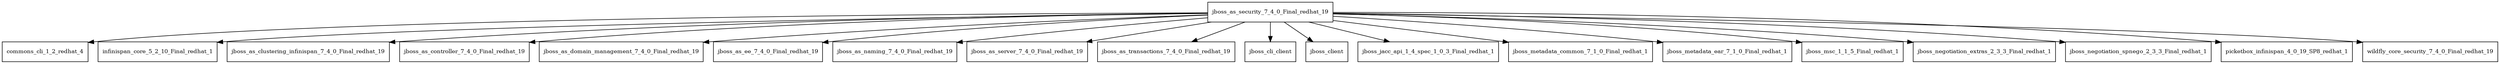 digraph jboss_as_security_7_4_0_Final_redhat_19_dependencies {
  node [shape = box, fontsize=10.0];
  jboss_as_security_7_4_0_Final_redhat_19 -> commons_cli_1_2_redhat_4;
  jboss_as_security_7_4_0_Final_redhat_19 -> infinispan_core_5_2_10_Final_redhat_1;
  jboss_as_security_7_4_0_Final_redhat_19 -> jboss_as_clustering_infinispan_7_4_0_Final_redhat_19;
  jboss_as_security_7_4_0_Final_redhat_19 -> jboss_as_controller_7_4_0_Final_redhat_19;
  jboss_as_security_7_4_0_Final_redhat_19 -> jboss_as_domain_management_7_4_0_Final_redhat_19;
  jboss_as_security_7_4_0_Final_redhat_19 -> jboss_as_ee_7_4_0_Final_redhat_19;
  jboss_as_security_7_4_0_Final_redhat_19 -> jboss_as_naming_7_4_0_Final_redhat_19;
  jboss_as_security_7_4_0_Final_redhat_19 -> jboss_as_server_7_4_0_Final_redhat_19;
  jboss_as_security_7_4_0_Final_redhat_19 -> jboss_as_transactions_7_4_0_Final_redhat_19;
  jboss_as_security_7_4_0_Final_redhat_19 -> jboss_cli_client;
  jboss_as_security_7_4_0_Final_redhat_19 -> jboss_client;
  jboss_as_security_7_4_0_Final_redhat_19 -> jboss_jacc_api_1_4_spec_1_0_3_Final_redhat_1;
  jboss_as_security_7_4_0_Final_redhat_19 -> jboss_metadata_common_7_1_0_Final_redhat_1;
  jboss_as_security_7_4_0_Final_redhat_19 -> jboss_metadata_ear_7_1_0_Final_redhat_1;
  jboss_as_security_7_4_0_Final_redhat_19 -> jboss_msc_1_1_5_Final_redhat_1;
  jboss_as_security_7_4_0_Final_redhat_19 -> jboss_negotiation_extras_2_3_3_Final_redhat_1;
  jboss_as_security_7_4_0_Final_redhat_19 -> jboss_negotiation_spnego_2_3_3_Final_redhat_1;
  jboss_as_security_7_4_0_Final_redhat_19 -> picketbox_infinispan_4_0_19_SP8_redhat_1;
  jboss_as_security_7_4_0_Final_redhat_19 -> wildfly_core_security_7_4_0_Final_redhat_19;
}
